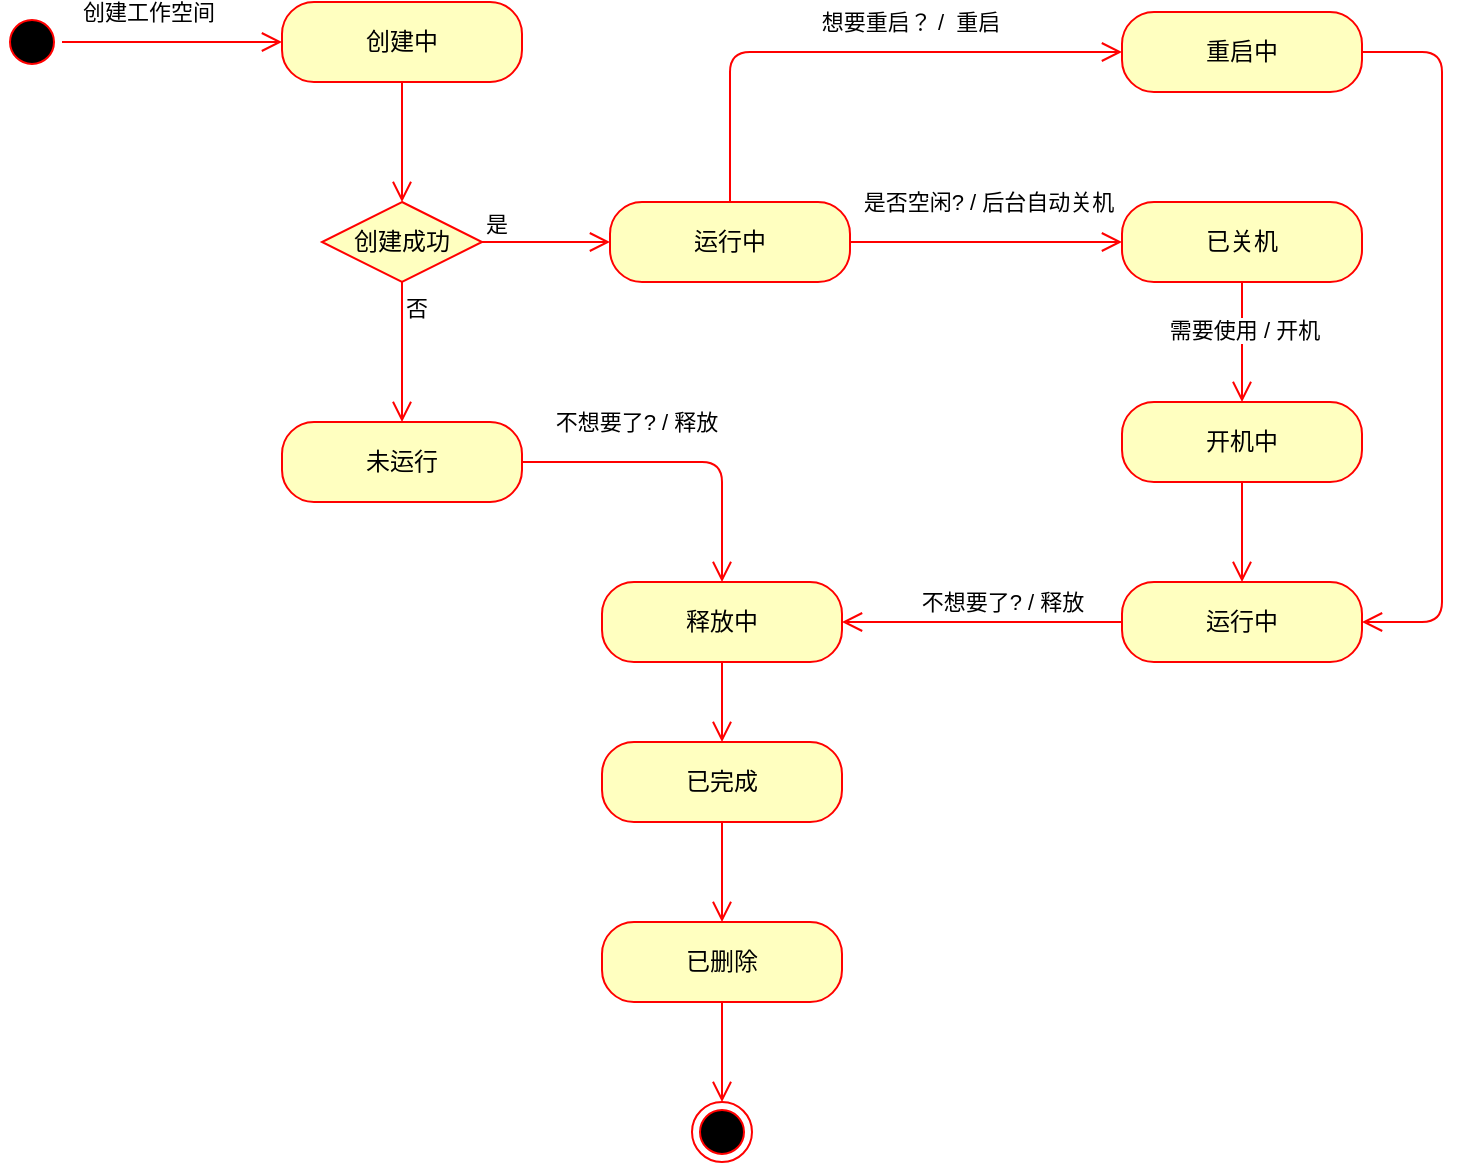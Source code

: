 <mxfile>
    <diagram id="kd_a85So7bLFg3HMXfoR" name="工作空间-状态图">
        <mxGraphModel dx="1086" dy="443" grid="1" gridSize="10" guides="1" tooltips="1" connect="1" arrows="1" fold="1" page="1" pageScale="1" pageWidth="827" pageHeight="1169" math="0" shadow="0">
            <root>
                <mxCell id="0"/>
                <mxCell id="1" parent="0"/>
                <mxCell id="W9FqDioG5pcAjkOFpzZc-1" value="创建中" style="rounded=1;whiteSpace=wrap;html=1;arcSize=40;fontColor=#000000;fillColor=#ffffc0;strokeColor=#ff0000;" vertex="1" parent="1">
                    <mxGeometry x="250" y="210" width="120" height="40" as="geometry"/>
                </mxCell>
                <mxCell id="W9FqDioG5pcAjkOFpzZc-2" value="" style="edgeStyle=orthogonalEdgeStyle;html=1;verticalAlign=bottom;endArrow=open;endSize=8;strokeColor=#ff0000;" edge="1" source="W9FqDioG5pcAjkOFpzZc-1" parent="1" target="W9FqDioG5pcAjkOFpzZc-9">
                    <mxGeometry relative="1" as="geometry">
                        <mxPoint x="310" y="310" as="targetPoint"/>
                    </mxGeometry>
                </mxCell>
                <mxCell id="W9FqDioG5pcAjkOFpzZc-3" value="" style="ellipse;html=1;shape=startState;fillColor=#000000;strokeColor=#ff0000;" vertex="1" parent="1">
                    <mxGeometry x="110" y="215" width="30" height="30" as="geometry"/>
                </mxCell>
                <mxCell id="W9FqDioG5pcAjkOFpzZc-4" value="" style="edgeStyle=orthogonalEdgeStyle;html=1;verticalAlign=bottom;endArrow=open;endSize=8;strokeColor=#ff0000;" edge="1" source="W9FqDioG5pcAjkOFpzZc-3" parent="1" target="W9FqDioG5pcAjkOFpzZc-1">
                    <mxGeometry relative="1" as="geometry">
                        <mxPoint x="310" y="210" as="targetPoint"/>
                    </mxGeometry>
                </mxCell>
                <mxCell id="W9FqDioG5pcAjkOFpzZc-8" value="创建工作空间" style="edgeLabel;html=1;align=center;verticalAlign=middle;resizable=0;points=[];" vertex="1" connectable="0" parent="W9FqDioG5pcAjkOFpzZc-4">
                    <mxGeometry x="-0.216" y="2" relative="1" as="geometry">
                        <mxPoint y="-13" as="offset"/>
                    </mxGeometry>
                </mxCell>
                <mxCell id="W9FqDioG5pcAjkOFpzZc-9" value="创建成功" style="rhombus;whiteSpace=wrap;html=1;fillColor=#ffffc0;strokeColor=#ff0000;" vertex="1" parent="1">
                    <mxGeometry x="270" y="310" width="80" height="40" as="geometry"/>
                </mxCell>
                <mxCell id="W9FqDioG5pcAjkOFpzZc-10" value="是" style="edgeStyle=orthogonalEdgeStyle;html=1;align=left;verticalAlign=bottom;endArrow=open;endSize=8;strokeColor=#ff0000;" edge="1" source="W9FqDioG5pcAjkOFpzZc-9" parent="1" target="W9FqDioG5pcAjkOFpzZc-12">
                    <mxGeometry x="-1" relative="1" as="geometry">
                        <mxPoint x="450" y="330" as="targetPoint"/>
                    </mxGeometry>
                </mxCell>
                <mxCell id="W9FqDioG5pcAjkOFpzZc-11" value="否" style="edgeStyle=orthogonalEdgeStyle;html=1;align=left;verticalAlign=top;endArrow=open;endSize=8;strokeColor=#ff0000;entryX=0.5;entryY=0;entryDx=0;entryDy=0;" edge="1" source="W9FqDioG5pcAjkOFpzZc-9" parent="1" target="W9FqDioG5pcAjkOFpzZc-13">
                    <mxGeometry x="-1" relative="1" as="geometry">
                        <mxPoint x="310" y="410" as="targetPoint"/>
                    </mxGeometry>
                </mxCell>
                <mxCell id="W9FqDioG5pcAjkOFpzZc-12" value="运行中" style="rounded=1;whiteSpace=wrap;html=1;arcSize=40;fontColor=#000000;fillColor=#ffffc0;strokeColor=#ff0000;" vertex="1" parent="1">
                    <mxGeometry x="414" y="310" width="120" height="40" as="geometry"/>
                </mxCell>
                <mxCell id="W9FqDioG5pcAjkOFpzZc-13" value="未运行" style="rounded=1;whiteSpace=wrap;html=1;arcSize=40;fontColor=#000000;fillColor=#ffffc0;strokeColor=#ff0000;" vertex="1" parent="1">
                    <mxGeometry x="250" y="420" width="120" height="40" as="geometry"/>
                </mxCell>
                <mxCell id="W9FqDioG5pcAjkOFpzZc-14" value="释放中" style="rounded=1;whiteSpace=wrap;html=1;arcSize=40;fontColor=#000000;fillColor=#ffffc0;strokeColor=#ff0000;" vertex="1" parent="1">
                    <mxGeometry x="410" y="500" width="120" height="40" as="geometry"/>
                </mxCell>
                <mxCell id="W9FqDioG5pcAjkOFpzZc-15" value="" style="edgeStyle=orthogonalEdgeStyle;html=1;verticalAlign=bottom;endArrow=open;endSize=8;strokeColor=#ff0000;" edge="1" source="W9FqDioG5pcAjkOFpzZc-14" parent="1" target="W9FqDioG5pcAjkOFpzZc-19">
                    <mxGeometry relative="1" as="geometry">
                        <mxPoint x="460" y="640" as="targetPoint"/>
                    </mxGeometry>
                </mxCell>
                <mxCell id="W9FqDioG5pcAjkOFpzZc-17" value="" style="edgeStyle=orthogonalEdgeStyle;html=1;verticalAlign=bottom;endArrow=open;endSize=8;strokeColor=#ff0000;exitX=1;exitY=0.5;exitDx=0;exitDy=0;" edge="1" parent="1" source="W9FqDioG5pcAjkOFpzZc-13" target="W9FqDioG5pcAjkOFpzZc-14">
                    <mxGeometry relative="1" as="geometry">
                        <mxPoint x="500" y="530" as="targetPoint"/>
                        <mxPoint x="500" y="470" as="sourcePoint"/>
                    </mxGeometry>
                </mxCell>
                <mxCell id="W9FqDioG5pcAjkOFpzZc-18" value="不想要了? / 释放" style="edgeLabel;html=1;align=center;verticalAlign=middle;resizable=0;points=[];" vertex="1" connectable="0" parent="W9FqDioG5pcAjkOFpzZc-17">
                    <mxGeometry x="-0.294" y="1" relative="1" as="geometry">
                        <mxPoint y="-19" as="offset"/>
                    </mxGeometry>
                </mxCell>
                <mxCell id="W9FqDioG5pcAjkOFpzZc-19" value="已完成" style="rounded=1;whiteSpace=wrap;html=1;arcSize=40;fontColor=#000000;fillColor=#ffffc0;strokeColor=#ff0000;" vertex="1" parent="1">
                    <mxGeometry x="410" y="580" width="120" height="40" as="geometry"/>
                </mxCell>
                <mxCell id="W9FqDioG5pcAjkOFpzZc-20" value="" style="edgeStyle=orthogonalEdgeStyle;html=1;verticalAlign=bottom;endArrow=open;endSize=8;strokeColor=#ff0000;" edge="1" source="W9FqDioG5pcAjkOFpzZc-19" parent="1" target="W9FqDioG5pcAjkOFpzZc-31">
                    <mxGeometry relative="1" as="geometry">
                        <mxPoint x="470" y="690" as="targetPoint"/>
                    </mxGeometry>
                </mxCell>
                <mxCell id="W9FqDioG5pcAjkOFpzZc-22" value="已关机" style="rounded=1;whiteSpace=wrap;html=1;arcSize=40;fontColor=#000000;fillColor=#ffffc0;strokeColor=#ff0000;" vertex="1" parent="1">
                    <mxGeometry x="670" y="310" width="120" height="40" as="geometry"/>
                </mxCell>
                <mxCell id="W9FqDioG5pcAjkOFpzZc-23" value="" style="edgeStyle=orthogonalEdgeStyle;html=1;verticalAlign=bottom;endArrow=open;endSize=8;strokeColor=#ff0000;" edge="1" source="W9FqDioG5pcAjkOFpzZc-22" parent="1" target="W9FqDioG5pcAjkOFpzZc-27">
                    <mxGeometry relative="1" as="geometry">
                        <mxPoint x="670" y="410" as="targetPoint"/>
                    </mxGeometry>
                </mxCell>
                <mxCell id="W9FqDioG5pcAjkOFpzZc-29" value="需要使用 /&amp;nbsp;开机" style="edgeLabel;html=1;align=center;verticalAlign=middle;resizable=0;points=[];" vertex="1" connectable="0" parent="W9FqDioG5pcAjkOFpzZc-23">
                    <mxGeometry x="-0.225" y="1" relative="1" as="geometry">
                        <mxPoint as="offset"/>
                    </mxGeometry>
                </mxCell>
                <mxCell id="W9FqDioG5pcAjkOFpzZc-24" value="" style="edgeStyle=orthogonalEdgeStyle;html=1;verticalAlign=bottom;endArrow=open;endSize=8;strokeColor=#ff0000;" edge="1" parent="1" source="W9FqDioG5pcAjkOFpzZc-12" target="W9FqDioG5pcAjkOFpzZc-22">
                    <mxGeometry relative="1" as="geometry">
                        <mxPoint x="540" y="540" as="targetPoint"/>
                        <mxPoint x="540" y="470" as="sourcePoint"/>
                    </mxGeometry>
                </mxCell>
                <mxCell id="W9FqDioG5pcAjkOFpzZc-25" value="是否空闲? /&amp;nbsp;后台自动关机" style="edgeLabel;html=1;align=center;verticalAlign=middle;resizable=0;points=[];" vertex="1" connectable="0" parent="W9FqDioG5pcAjkOFpzZc-24">
                    <mxGeometry x="-0.179" y="-2" relative="1" as="geometry">
                        <mxPoint x="13" y="-22" as="offset"/>
                    </mxGeometry>
                </mxCell>
                <mxCell id="W9FqDioG5pcAjkOFpzZc-27" value="开机中" style="rounded=1;whiteSpace=wrap;html=1;arcSize=40;fontColor=#000000;fillColor=#ffffc0;strokeColor=#ff0000;" vertex="1" parent="1">
                    <mxGeometry x="670" y="410" width="120" height="40" as="geometry"/>
                </mxCell>
                <mxCell id="W9FqDioG5pcAjkOFpzZc-28" value="" style="edgeStyle=orthogonalEdgeStyle;html=1;verticalAlign=bottom;endArrow=open;endSize=8;strokeColor=#ff0000;exitX=0;exitY=0.5;exitDx=0;exitDy=0;" edge="1" source="W9FqDioG5pcAjkOFpzZc-39" parent="1" target="W9FqDioG5pcAjkOFpzZc-14">
                    <mxGeometry relative="1" as="geometry">
                        <mxPoint x="700" y="540" as="targetPoint"/>
                    </mxGeometry>
                </mxCell>
                <mxCell id="W9FqDioG5pcAjkOFpzZc-30" value="不想要了? / 释放" style="edgeLabel;html=1;align=center;verticalAlign=middle;resizable=0;points=[];" vertex="1" connectable="0" parent="W9FqDioG5pcAjkOFpzZc-28">
                    <mxGeometry x="-0.639" y="-1" relative="1" as="geometry">
                        <mxPoint x="-35" y="-9" as="offset"/>
                    </mxGeometry>
                </mxCell>
                <mxCell id="W9FqDioG5pcAjkOFpzZc-31" value="已删除" style="rounded=1;whiteSpace=wrap;html=1;arcSize=40;fontColor=#000000;fillColor=#ffffc0;strokeColor=#ff0000;" vertex="1" parent="1">
                    <mxGeometry x="410" y="670" width="120" height="40" as="geometry"/>
                </mxCell>
                <mxCell id="W9FqDioG5pcAjkOFpzZc-32" value="" style="edgeStyle=orthogonalEdgeStyle;html=1;verticalAlign=bottom;endArrow=open;endSize=8;strokeColor=#ff0000;" edge="1" source="W9FqDioG5pcAjkOFpzZc-31" parent="1" target="W9FqDioG5pcAjkOFpzZc-33">
                    <mxGeometry relative="1" as="geometry">
                        <mxPoint x="460" y="780" as="targetPoint"/>
                    </mxGeometry>
                </mxCell>
                <mxCell id="W9FqDioG5pcAjkOFpzZc-33" value="" style="ellipse;html=1;shape=endState;fillColor=#000000;strokeColor=#ff0000;" vertex="1" parent="1">
                    <mxGeometry x="455" y="760" width="30" height="30" as="geometry"/>
                </mxCell>
                <mxCell id="W9FqDioG5pcAjkOFpzZc-34" value="重启中" style="rounded=1;whiteSpace=wrap;html=1;arcSize=40;fontColor=#000000;fillColor=#ffffc0;strokeColor=#ff0000;" vertex="1" parent="1">
                    <mxGeometry x="670" y="215" width="120" height="40" as="geometry"/>
                </mxCell>
                <mxCell id="W9FqDioG5pcAjkOFpzZc-35" value="" style="edgeStyle=orthogonalEdgeStyle;html=1;verticalAlign=bottom;endArrow=open;endSize=8;strokeColor=#ff0000;exitX=1;exitY=0.5;exitDx=0;exitDy=0;entryX=1;entryY=0.5;entryDx=0;entryDy=0;" edge="1" source="W9FqDioG5pcAjkOFpzZc-34" parent="1" target="W9FqDioG5pcAjkOFpzZc-39">
                    <mxGeometry relative="1" as="geometry">
                        <mxPoint x="820" y="510" as="targetPoint"/>
                        <Array as="points">
                            <mxPoint x="830" y="235"/>
                            <mxPoint x="830" y="520"/>
                        </Array>
                    </mxGeometry>
                </mxCell>
                <mxCell id="W9FqDioG5pcAjkOFpzZc-37" value="" style="edgeStyle=orthogonalEdgeStyle;html=1;verticalAlign=bottom;endArrow=open;endSize=8;strokeColor=#ff0000;entryX=0;entryY=0.5;entryDx=0;entryDy=0;exitX=0.5;exitY=0;exitDx=0;exitDy=0;" edge="1" parent="1" source="W9FqDioG5pcAjkOFpzZc-12" target="W9FqDioG5pcAjkOFpzZc-34">
                    <mxGeometry relative="1" as="geometry">
                        <mxPoint x="690" y="290" as="targetPoint"/>
                        <mxPoint x="690" y="230" as="sourcePoint"/>
                    </mxGeometry>
                </mxCell>
                <mxCell id="W9FqDioG5pcAjkOFpzZc-38" value="想要重启？ /&amp;nbsp; 重启" style="edgeLabel;html=1;align=center;verticalAlign=middle;resizable=0;points=[];" vertex="1" connectable="0" parent="W9FqDioG5pcAjkOFpzZc-37">
                    <mxGeometry x="0.227" y="1" relative="1" as="geometry">
                        <mxPoint x="-2" y="-14" as="offset"/>
                    </mxGeometry>
                </mxCell>
                <mxCell id="W9FqDioG5pcAjkOFpzZc-39" value="运行中" style="rounded=1;whiteSpace=wrap;html=1;arcSize=40;fontColor=#000000;fillColor=#ffffc0;strokeColor=#ff0000;" vertex="1" parent="1">
                    <mxGeometry x="670" y="500" width="120" height="40" as="geometry"/>
                </mxCell>
                <mxCell id="W9FqDioG5pcAjkOFpzZc-40" value="" style="edgeStyle=orthogonalEdgeStyle;html=1;verticalAlign=bottom;endArrow=open;endSize=8;strokeColor=#ff0000;exitX=0.5;exitY=1;exitDx=0;exitDy=0;" edge="1" source="W9FqDioG5pcAjkOFpzZc-27" parent="1" target="W9FqDioG5pcAjkOFpzZc-39">
                    <mxGeometry relative="1" as="geometry">
                        <mxPoint x="750" y="600" as="targetPoint"/>
                    </mxGeometry>
                </mxCell>
            </root>
        </mxGraphModel>
    </diagram>
    <diagram id="WPPkNyRcbFzH7AHk_LgD" name="创建空间流程">
        <mxGraphModel dx="1086" dy="443" grid="1" gridSize="10" guides="1" tooltips="1" connect="1" arrows="1" fold="1" page="1" pageScale="1" pageWidth="827" pageHeight="1169" background="#ffffff" math="0" shadow="0">
            <root>
                <mxCell id="0"/>
                <mxCell id="1" parent="0"/>
                <mxCell id="RCXph9JNE-Ri17qudRZ3-15" style="edgeStyle=none;html=1;" parent="1" source="RCXph9JNE-Ri17qudRZ3-1" target="RCXph9JNE-Ri17qudRZ3-2" edge="1">
                    <mxGeometry relative="1" as="geometry"/>
                </mxCell>
                <mxCell id="RCXph9JNE-Ri17qudRZ3-1" value="开始" style="strokeWidth=2;html=1;shape=mxgraph.flowchart.start_1;whiteSpace=wrap;" parent="1" vertex="1">
                    <mxGeometry x="370" y="150" width="100" height="60" as="geometry"/>
                </mxCell>
                <mxCell id="RCXph9JNE-Ri17qudRZ3-16" style="edgeStyle=none;html=1;" parent="1" source="RCXph9JNE-Ri17qudRZ3-2" target="RCXph9JNE-Ri17qudRZ3-3" edge="1">
                    <mxGeometry relative="1" as="geometry"/>
                </mxCell>
                <mxCell id="RCXph9JNE-Ri17qudRZ3-2" value="选择空间模板" style="rounded=1;whiteSpace=wrap;html=1;absoluteArcSize=1;arcSize=14;strokeWidth=2;" parent="1" vertex="1">
                    <mxGeometry x="348.5" y="240" width="143" height="60" as="geometry"/>
                </mxCell>
                <mxCell id="RCXph9JNE-Ri17qudRZ3-17" style="edgeStyle=none;html=1;" parent="1" source="RCXph9JNE-Ri17qudRZ3-3" target="RCXph9JNE-Ri17qudRZ3-4" edge="1">
                    <mxGeometry relative="1" as="geometry"/>
                </mxCell>
                <mxCell id="RCXph9JNE-Ri17qudRZ3-3" value="选择数据空间" style="rounded=1;whiteSpace=wrap;html=1;absoluteArcSize=1;arcSize=14;strokeWidth=2;" parent="1" vertex="1">
                    <mxGeometry x="348.5" y="340" width="143" height="60" as="geometry"/>
                </mxCell>
                <mxCell id="RCXph9JNE-Ri17qudRZ3-18" style="edgeStyle=none;html=1;" parent="1" source="RCXph9JNE-Ri17qudRZ3-4" target="RCXph9JNE-Ri17qudRZ3-5" edge="1">
                    <mxGeometry relative="1" as="geometry"/>
                </mxCell>
                <mxCell id="RCXph9JNE-Ri17qudRZ3-4" value="填写空间信息&lt;br&gt;（名称、描述）" style="rounded=1;whiteSpace=wrap;html=1;absoluteArcSize=1;arcSize=14;strokeWidth=2;" parent="1" vertex="1">
                    <mxGeometry x="348.5" y="430" width="143" height="60" as="geometry"/>
                </mxCell>
                <mxCell id="RCXph9JNE-Ri17qudRZ3-19" style="edgeStyle=none;html=1;" parent="1" source="RCXph9JNE-Ri17qudRZ3-5" target="RCXph9JNE-Ri17qudRZ3-6" edge="1">
                    <mxGeometry relative="1" as="geometry"/>
                </mxCell>
                <mxCell id="RCXph9JNE-Ri17qudRZ3-5" value="选择运行资源配置&lt;br&gt;（CPU内存磁盘）" style="rounded=1;whiteSpace=wrap;html=1;absoluteArcSize=1;arcSize=14;strokeWidth=2;" parent="1" vertex="1">
                    <mxGeometry x="348.5" y="520" width="143" height="60" as="geometry"/>
                </mxCell>
                <mxCell id="RCXph9JNE-Ri17qudRZ3-20" style="edgeStyle=none;html=1;entryX=0;entryY=0.5;entryDx=0;entryDy=0;dashed=1;" parent="1" source="RCXph9JNE-Ri17qudRZ3-6" target="RCXph9JNE-Ri17qudRZ3-7" edge="1">
                    <mxGeometry relative="1" as="geometry"/>
                </mxCell>
                <mxCell id="RCXph9JNE-Ri17qudRZ3-30" value="异步执行" style="edgeLabel;html=1;align=center;verticalAlign=middle;resizable=0;points=[];" parent="RCXph9JNE-Ri17qudRZ3-20" vertex="1" connectable="0">
                    <mxGeometry x="-0.317" y="4" relative="1" as="geometry">
                        <mxPoint x="19" y="-6" as="offset"/>
                    </mxGeometry>
                </mxCell>
                <mxCell id="RCXph9JNE-Ri17qudRZ3-21" style="edgeStyle=none;html=1;" parent="1" source="RCXph9JNE-Ri17qudRZ3-6" target="RCXph9JNE-Ri17qudRZ3-10" edge="1">
                    <mxGeometry relative="1" as="geometry"/>
                </mxCell>
                <mxCell id="RCXph9JNE-Ri17qudRZ3-6" value="创建" style="rounded=1;whiteSpace=wrap;html=1;absoluteArcSize=1;arcSize=14;strokeWidth=2;" parent="1" vertex="1">
                    <mxGeometry x="348.5" y="610" width="143" height="60" as="geometry"/>
                </mxCell>
                <mxCell id="RCXph9JNE-Ri17qudRZ3-28" style="edgeStyle=none;html=1;entryX=1;entryY=0.5;entryDx=0;entryDy=0;dashed=1;" parent="1" source="RCXph9JNE-Ri17qudRZ3-7" target="RCXph9JNE-Ri17qudRZ3-10" edge="1">
                    <mxGeometry relative="1" as="geometry">
                        <Array as="points">
                            <mxPoint x="682" y="740"/>
                        </Array>
                    </mxGeometry>
                </mxCell>
                <mxCell id="RCXph9JNE-Ri17qudRZ3-29" value="异步反馈" style="edgeLabel;html=1;align=center;verticalAlign=middle;resizable=0;points=[];" parent="RCXph9JNE-Ri17qudRZ3-28" vertex="1" connectable="0">
                    <mxGeometry x="0.175" y="-4" relative="1" as="geometry">
                        <mxPoint as="offset"/>
                    </mxGeometry>
                </mxCell>
                <mxCell id="RCXph9JNE-Ri17qudRZ3-7" value="系统后台执行创建任务" style="rounded=1;whiteSpace=wrap;html=1;absoluteArcSize=1;arcSize=14;strokeWidth=2;" parent="1" vertex="1">
                    <mxGeometry x="610" y="610" width="143" height="60" as="geometry"/>
                </mxCell>
                <mxCell id="RCXph9JNE-Ri17qudRZ3-9" value="结束" style="strokeWidth=2;html=1;shape=mxgraph.flowchart.terminator;whiteSpace=wrap;" parent="1" vertex="1">
                    <mxGeometry x="370" y="1150" width="100" height="60" as="geometry"/>
                </mxCell>
                <mxCell id="RCXph9JNE-Ri17qudRZ3-22" style="edgeStyle=none;html=1;" parent="1" source="RCXph9JNE-Ri17qudRZ3-10" target="RCXph9JNE-Ri17qudRZ3-11" edge="1">
                    <mxGeometry relative="1" as="geometry"/>
                </mxCell>
                <mxCell id="RCXph9JNE-Ri17qudRZ3-10" value="等待后台完成" style="rounded=1;whiteSpace=wrap;html=1;absoluteArcSize=1;arcSize=14;strokeWidth=2;" parent="1" vertex="1">
                    <mxGeometry x="348.5" y="710" width="143" height="60" as="geometry"/>
                </mxCell>
                <mxCell id="RCXph9JNE-Ri17qudRZ3-23" style="edgeStyle=none;html=1;" parent="1" source="RCXph9JNE-Ri17qudRZ3-11" target="RCXph9JNE-Ri17qudRZ3-13" edge="1">
                    <mxGeometry relative="1" as="geometry"/>
                </mxCell>
                <mxCell id="RCXph9JNE-Ri17qudRZ3-24" style="edgeStyle=none;html=1;" parent="1" source="RCXph9JNE-Ri17qudRZ3-11" target="RCXph9JNE-Ri17qudRZ3-12" edge="1">
                    <mxGeometry relative="1" as="geometry"/>
                </mxCell>
                <mxCell id="RCXph9JNE-Ri17qudRZ3-11" value="是否成功" style="strokeWidth=2;html=1;shape=mxgraph.flowchart.decision;whiteSpace=wrap;" parent="1" vertex="1">
                    <mxGeometry x="300" y="830" width="240" height="70" as="geometry"/>
                </mxCell>
                <mxCell id="RCXph9JNE-Ri17qudRZ3-26" style="edgeStyle=none;html=1;" parent="1" source="RCXph9JNE-Ri17qudRZ3-12" target="RCXph9JNE-Ri17qudRZ3-9" edge="1">
                    <mxGeometry relative="1" as="geometry"/>
                </mxCell>
                <mxCell id="RCXph9JNE-Ri17qudRZ3-12" value="显示WEB IDE入口、以及控制操作功能" style="rounded=1;whiteSpace=wrap;html=1;absoluteArcSize=1;arcSize=14;strokeWidth=2;" parent="1" vertex="1">
                    <mxGeometry x="348.5" y="980" width="143" height="60" as="geometry"/>
                </mxCell>
                <mxCell id="RCXph9JNE-Ri17qudRZ3-25" style="edgeStyle=none;html=1;" parent="1" source="RCXph9JNE-Ri17qudRZ3-13" target="RCXph9JNE-Ri17qudRZ3-14" edge="1">
                    <mxGeometry relative="1" as="geometry"/>
                </mxCell>
                <mxCell id="RCXph9JNE-Ri17qudRZ3-13" value="失败提示" style="rounded=1;whiteSpace=wrap;html=1;absoluteArcSize=1;arcSize=14;strokeWidth=2;" parent="1" vertex="1">
                    <mxGeometry x="620" y="835" width="143" height="60" as="geometry"/>
                </mxCell>
                <mxCell id="RCXph9JNE-Ri17qudRZ3-27" style="edgeStyle=none;html=1;" parent="1" source="RCXph9JNE-Ri17qudRZ3-14" target="RCXph9JNE-Ri17qudRZ3-9" edge="1">
                    <mxGeometry relative="1" as="geometry">
                        <Array as="points">
                            <mxPoint x="690" y="1180"/>
                        </Array>
                    </mxGeometry>
                </mxCell>
                <mxCell id="RCXph9JNE-Ri17qudRZ3-14" value="释放" style="rounded=1;whiteSpace=wrap;html=1;absoluteArcSize=1;arcSize=14;strokeWidth=2;" parent="1" vertex="1">
                    <mxGeometry x="620" y="980" width="143" height="60" as="geometry"/>
                </mxCell>
            </root>
        </mxGraphModel>
    </diagram>
    <diagram id="D0rB0ywiILBOyrz_oWe5" name="注册登录流程">
        <mxGraphModel dx="1358" dy="861" grid="1" gridSize="10" guides="1" tooltips="1" connect="1" arrows="1" fold="1" page="1" pageScale="1" pageWidth="827" pageHeight="1169" background="#ffffff" math="0" shadow="0">
            <root>
                <mxCell id="0"/>
                <mxCell id="1" parent="0"/>
                <mxCell id="mrGVOeqUPLOQ0efFedwk-10" style="edgeStyle=none;html=1;" edge="1" parent="1" source="mrGVOeqUPLOQ0efFedwk-1" target="mrGVOeqUPLOQ0efFedwk-4">
                    <mxGeometry relative="1" as="geometry"/>
                </mxCell>
                <mxCell id="mrGVOeqUPLOQ0efFedwk-1" value="开始" style="strokeWidth=2;html=1;shape=mxgraph.flowchart.start_1;whiteSpace=wrap;" vertex="1" parent="1">
                    <mxGeometry x="309" y="100" width="100" height="60" as="geometry"/>
                </mxCell>
                <mxCell id="mrGVOeqUPLOQ0efFedwk-21" style="edgeStyle=none;html=1;" edge="1" parent="1" source="mrGVOeqUPLOQ0efFedwk-3" target="mrGVOeqUPLOQ0efFedwk-12">
                    <mxGeometry relative="1" as="geometry"/>
                </mxCell>
                <mxCell id="mrGVOeqUPLOQ0efFedwk-3" value="微信扫码" style="rounded=1;whiteSpace=wrap;html=1;absoluteArcSize=1;arcSize=14;strokeWidth=2;" vertex="1" parent="1">
                    <mxGeometry x="304" y="360" width="110" height="60" as="geometry"/>
                </mxCell>
                <mxCell id="mrGVOeqUPLOQ0efFedwk-5" style="edgeStyle=none;html=1;entryX=0.5;entryY=0;entryDx=0;entryDy=0;" edge="1" parent="1" source="mrGVOeqUPLOQ0efFedwk-4" target="mrGVOeqUPLOQ0efFedwk-3">
                    <mxGeometry relative="1" as="geometry"/>
                </mxCell>
                <mxCell id="mrGVOeqUPLOQ0efFedwk-8" value="微信" style="edgeLabel;html=1;align=center;verticalAlign=middle;resizable=0;points=[];" vertex="1" connectable="0" parent="mrGVOeqUPLOQ0efFedwk-5">
                    <mxGeometry x="-0.367" y="1" relative="1" as="geometry">
                        <mxPoint as="offset"/>
                    </mxGeometry>
                </mxCell>
                <mxCell id="mrGVOeqUPLOQ0efFedwk-7" style="edgeStyle=none;html=1;entryX=0.5;entryY=0;entryDx=0;entryDy=0;" edge="1" parent="1" source="mrGVOeqUPLOQ0efFedwk-4" target="mrGVOeqUPLOQ0efFedwk-6">
                    <mxGeometry relative="1" as="geometry">
                        <Array as="points">
                            <mxPoint x="695" y="270"/>
                        </Array>
                    </mxGeometry>
                </mxCell>
                <mxCell id="mrGVOeqUPLOQ0efFedwk-9" value="登录名密码登录" style="edgeLabel;html=1;align=center;verticalAlign=middle;resizable=0;points=[];" vertex="1" connectable="0" parent="mrGVOeqUPLOQ0efFedwk-7">
                    <mxGeometry x="0.302" y="4" relative="1" as="geometry">
                        <mxPoint x="-38" y="-6" as="offset"/>
                    </mxGeometry>
                </mxCell>
                <mxCell id="mrGVOeqUPLOQ0efFedwk-4" value="选择登录方式" style="strokeWidth=2;html=1;shape=mxgraph.flowchart.decision;whiteSpace=wrap;" vertex="1" parent="1">
                    <mxGeometry x="268.5" y="230" width="181" height="70" as="geometry"/>
                </mxCell>
                <mxCell id="mrGVOeqUPLOQ0efFedwk-16" style="edgeStyle=none;html=1;" edge="1" parent="1" source="mrGVOeqUPLOQ0efFedwk-6" target="mrGVOeqUPLOQ0efFedwk-15">
                    <mxGeometry relative="1" as="geometry"/>
                </mxCell>
                <mxCell id="mrGVOeqUPLOQ0efFedwk-6" value="输入登录名、密码" style="rounded=1;whiteSpace=wrap;html=1;absoluteArcSize=1;arcSize=14;strokeWidth=2;" vertex="1" parent="1">
                    <mxGeometry x="640" y="360" width="110" height="60" as="geometry"/>
                </mxCell>
                <mxCell id="mrGVOeqUPLOQ0efFedwk-30" style="edgeStyle=none;html=1;" edge="1" parent="1" source="mrGVOeqUPLOQ0efFedwk-11" target="mrGVOeqUPLOQ0efFedwk-29">
                    <mxGeometry relative="1" as="geometry"/>
                </mxCell>
                <mxCell id="mrGVOeqUPLOQ0efFedwk-11" value="进入用户首页" style="rounded=1;whiteSpace=wrap;html=1;absoluteArcSize=1;arcSize=14;strokeWidth=2;" vertex="1" parent="1">
                    <mxGeometry x="640" y="585" width="110" height="60" as="geometry"/>
                </mxCell>
                <mxCell id="mrGVOeqUPLOQ0efFedwk-24" style="edgeStyle=none;html=1;entryX=0.5;entryY=0;entryDx=0;entryDy=0;" edge="1" parent="1" source="mrGVOeqUPLOQ0efFedwk-12" target="mrGVOeqUPLOQ0efFedwk-23">
                    <mxGeometry relative="1" as="geometry"/>
                </mxCell>
                <mxCell id="mrGVOeqUPLOQ0efFedwk-26" value="否" style="edgeLabel;html=1;align=center;verticalAlign=middle;resizable=0;points=[];" vertex="1" connectable="0" parent="mrGVOeqUPLOQ0efFedwk-24">
                    <mxGeometry x="-0.183" relative="1" as="geometry">
                        <mxPoint as="offset"/>
                    </mxGeometry>
                </mxCell>
                <mxCell id="mrGVOeqUPLOQ0efFedwk-27" style="edgeStyle=none;html=1;" edge="1" parent="1" source="mrGVOeqUPLOQ0efFedwk-12" target="mrGVOeqUPLOQ0efFedwk-11">
                    <mxGeometry relative="1" as="geometry">
                        <Array as="points">
                            <mxPoint x="530" y="495"/>
                            <mxPoint x="530" y="610"/>
                        </Array>
                    </mxGeometry>
                </mxCell>
                <mxCell id="mrGVOeqUPLOQ0efFedwk-28" value="是" style="edgeLabel;html=1;align=center;verticalAlign=middle;resizable=0;points=[];" vertex="1" connectable="0" parent="mrGVOeqUPLOQ0efFedwk-27">
                    <mxGeometry x="-0.684" y="1" relative="1" as="geometry">
                        <mxPoint as="offset"/>
                    </mxGeometry>
                </mxCell>
                <mxCell id="mrGVOeqUPLOQ0efFedwk-12" value="判断是否已注册" style="strokeWidth=2;html=1;shape=mxgraph.flowchart.decision;whiteSpace=wrap;" vertex="1" parent="1">
                    <mxGeometry x="268.5" y="460" width="181" height="70" as="geometry"/>
                </mxCell>
                <mxCell id="mrGVOeqUPLOQ0efFedwk-17" style="edgeStyle=none;html=1;" edge="1" parent="1" source="mrGVOeqUPLOQ0efFedwk-15" target="mrGVOeqUPLOQ0efFedwk-11">
                    <mxGeometry relative="1" as="geometry"/>
                </mxCell>
                <mxCell id="mrGVOeqUPLOQ0efFedwk-18" value="是" style="edgeLabel;html=1;align=center;verticalAlign=middle;resizable=0;points=[];" vertex="1" connectable="0" parent="mrGVOeqUPLOQ0efFedwk-17">
                    <mxGeometry x="-0.304" y="2" relative="1" as="geometry">
                        <mxPoint as="offset"/>
                    </mxGeometry>
                </mxCell>
                <mxCell id="mrGVOeqUPLOQ0efFedwk-19" style="edgeStyle=none;html=1;" edge="1" parent="1" source="mrGVOeqUPLOQ0efFedwk-15" target="mrGVOeqUPLOQ0efFedwk-20">
                    <mxGeometry relative="1" as="geometry">
                        <mxPoint x="840" y="495" as="targetPoint"/>
                    </mxGeometry>
                </mxCell>
                <mxCell id="mrGVOeqUPLOQ0efFedwk-15" value="是否验证成功" style="strokeWidth=2;html=1;shape=mxgraph.flowchart.decision;whiteSpace=wrap;" vertex="1" parent="1">
                    <mxGeometry x="604.5" y="460" width="181" height="70" as="geometry"/>
                </mxCell>
                <mxCell id="mrGVOeqUPLOQ0efFedwk-31" style="edgeStyle=none;html=1;entryX=1;entryY=0.5;entryDx=0;entryDy=0;entryPerimeter=0;" edge="1" parent="1" source="mrGVOeqUPLOQ0efFedwk-20" target="mrGVOeqUPLOQ0efFedwk-29">
                    <mxGeometry relative="1" as="geometry">
                        <mxPoint x="895" y="760" as="targetPoint"/>
                        <Array as="points">
                            <mxPoint x="895" y="750"/>
                        </Array>
                    </mxGeometry>
                </mxCell>
                <mxCell id="mrGVOeqUPLOQ0efFedwk-20" value="提示错误信息" style="rounded=1;whiteSpace=wrap;html=1;absoluteArcSize=1;arcSize=14;strokeWidth=2;" vertex="1" parent="1">
                    <mxGeometry x="840" y="465" width="110" height="60" as="geometry"/>
                </mxCell>
                <mxCell id="mrGVOeqUPLOQ0efFedwk-25" style="edgeStyle=none;html=1;" edge="1" parent="1" source="mrGVOeqUPLOQ0efFedwk-23" target="mrGVOeqUPLOQ0efFedwk-11">
                    <mxGeometry relative="1" as="geometry"/>
                </mxCell>
                <mxCell id="mrGVOeqUPLOQ0efFedwk-23" value="自动注册" style="rounded=1;whiteSpace=wrap;html=1;absoluteArcSize=1;arcSize=14;strokeWidth=2;" vertex="1" parent="1">
                    <mxGeometry x="304" y="585" width="110" height="60" as="geometry"/>
                </mxCell>
                <mxCell id="mrGVOeqUPLOQ0efFedwk-29" value="结束" style="strokeWidth=2;html=1;shape=mxgraph.flowchart.terminator;whiteSpace=wrap;" vertex="1" parent="1">
                    <mxGeometry x="645" y="720" width="100" height="60" as="geometry"/>
                </mxCell>
            </root>
        </mxGraphModel>
    </diagram>
    <diagram id="vvSpAWgh_Ri54-TMD_iA" name="基本流程">
        <mxGraphModel dx="1086" dy="443" grid="1" gridSize="10" guides="1" tooltips="1" connect="1" arrows="1" fold="1" page="1" pageScale="1" pageWidth="827" pageHeight="1169" background="#ffffff" math="0" shadow="0">
            <root>
                <mxCell id="0"/>
                <mxCell id="1" parent="0"/>
                <mxCell id="14" style="edgeStyle=none;html=1;" parent="1" source="7" target="8" edge="1">
                    <mxGeometry relative="1" as="geometry"/>
                </mxCell>
                <mxCell id="7" value="开始" style="strokeWidth=2;html=1;shape=mxgraph.flowchart.start_1;whiteSpace=wrap;" parent="1" vertex="1">
                    <mxGeometry x="245" y="110" width="100" height="60" as="geometry"/>
                </mxCell>
                <mxCell id="15" style="edgeStyle=none;html=1;" parent="1" source="8" target="9" edge="1">
                    <mxGeometry relative="1" as="geometry"/>
                </mxCell>
                <mxCell id="8" value="登录" style="rounded=1;whiteSpace=wrap;html=1;absoluteArcSize=1;arcSize=14;strokeWidth=2;" parent="1" vertex="1">
                    <mxGeometry x="230" y="240" width="130" height="50" as="geometry"/>
                </mxCell>
                <mxCell id="16" style="edgeStyle=none;html=1;entryX=0.5;entryY=0;entryDx=0;entryDy=0;" parent="1" source="9" target="10" edge="1">
                    <mxGeometry relative="1" as="geometry"/>
                </mxCell>
                <mxCell id="9" value="选择模板" style="rounded=1;whiteSpace=wrap;html=1;absoluteArcSize=1;arcSize=14;strokeWidth=2;" parent="1" vertex="1">
                    <mxGeometry x="455" y="240" width="130" height="50" as="geometry"/>
                </mxCell>
                <mxCell id="17" style="edgeStyle=none;html=1;" parent="1" source="10" target="11" edge="1">
                    <mxGeometry relative="1" as="geometry"/>
                </mxCell>
                <mxCell id="10" value="创建空间" style="rounded=1;whiteSpace=wrap;html=1;absoluteArcSize=1;arcSize=14;strokeWidth=2;" parent="1" vertex="1">
                    <mxGeometry x="455" y="340" width="130" height="50" as="geometry"/>
                </mxCell>
                <mxCell id="18" style="edgeStyle=none;html=1;" parent="1" source="11" target="12" edge="1">
                    <mxGeometry relative="1" as="geometry"/>
                </mxCell>
                <mxCell id="11" value="打开IDE" style="rounded=1;whiteSpace=wrap;html=1;absoluteArcSize=1;arcSize=14;strokeWidth=2;" parent="1" vertex="1">
                    <mxGeometry x="455" y="440" width="130" height="50" as="geometry"/>
                </mxCell>
                <mxCell id="12" value="结束" style="strokeWidth=2;html=1;shape=mxgraph.flowchart.terminator;whiteSpace=wrap;" parent="1" vertex="1">
                    <mxGeometry x="470" y="545" width="100" height="60" as="geometry"/>
                </mxCell>
            </root>
        </mxGraphModel>
    </diagram>
</mxfile>